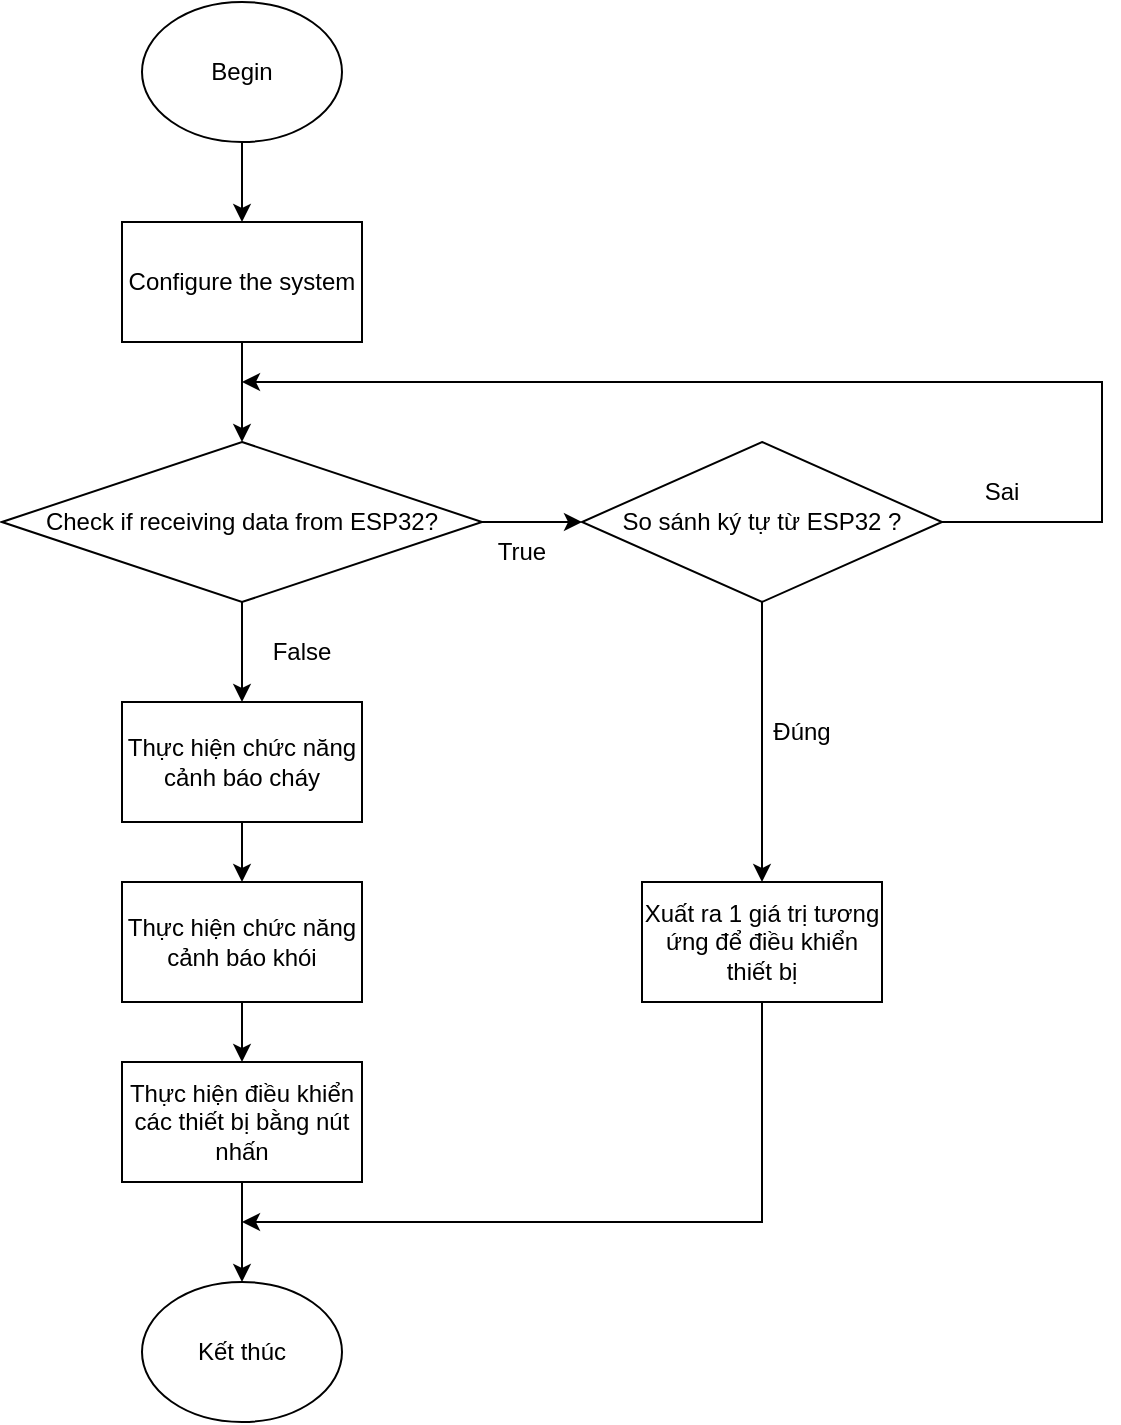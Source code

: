 <mxfile version="26.2.3">
  <diagram id="C5RBs43oDa-KdzZeNtuy" name="Page-1">
    <mxGraphModel dx="1428" dy="785" grid="1" gridSize="10" guides="1" tooltips="1" connect="1" arrows="1" fold="1" page="1" pageScale="1" pageWidth="827" pageHeight="1169" math="0" shadow="0">
      <root>
        <mxCell id="WIyWlLk6GJQsqaUBKTNV-0" />
        <mxCell id="WIyWlLk6GJQsqaUBKTNV-1" parent="WIyWlLk6GJQsqaUBKTNV-0" />
        <mxCell id="3e_58X6-XvjWUqyTM6S5-0" value="" style="edgeStyle=orthogonalEdgeStyle;rounded=0;orthogonalLoop=1;jettySize=auto;html=1;" parent="WIyWlLk6GJQsqaUBKTNV-1" source="aEcpb6OMDiBvzpBhtqqO-1" target="aEcpb6OMDiBvzpBhtqqO-18" edge="1">
          <mxGeometry relative="1" as="geometry" />
        </mxCell>
        <mxCell id="aEcpb6OMDiBvzpBhtqqO-1" value="Begin" style="ellipse;whiteSpace=wrap;html=1;" parent="WIyWlLk6GJQsqaUBKTNV-1" vertex="1">
          <mxGeometry x="310" y="210" width="100" height="70" as="geometry" />
        </mxCell>
        <mxCell id="aEcpb6OMDiBvzpBhtqqO-22" style="edgeStyle=orthogonalEdgeStyle;rounded=0;orthogonalLoop=1;jettySize=auto;html=1;exitX=0.5;exitY=1;exitDx=0;exitDy=0;" parent="WIyWlLk6GJQsqaUBKTNV-1" edge="1">
          <mxGeometry relative="1" as="geometry">
            <mxPoint x="360" y="560" as="targetPoint" />
            <mxPoint x="360" y="510" as="sourcePoint" />
          </mxGeometry>
        </mxCell>
        <mxCell id="3e_58X6-XvjWUqyTM6S5-5" value="" style="edgeStyle=orthogonalEdgeStyle;rounded=0;orthogonalLoop=1;jettySize=auto;html=1;" parent="WIyWlLk6GJQsqaUBKTNV-1" source="aEcpb6OMDiBvzpBhtqqO-2" target="aEcpb6OMDiBvzpBhtqqO-20" edge="1">
          <mxGeometry relative="1" as="geometry" />
        </mxCell>
        <mxCell id="aEcpb6OMDiBvzpBhtqqO-2" value="Check if receiving data from ESP32?" style="rhombus;whiteSpace=wrap;html=1;" parent="WIyWlLk6GJQsqaUBKTNV-1" vertex="1">
          <mxGeometry x="240" y="430" width="240" height="80" as="geometry" />
        </mxCell>
        <mxCell id="aEcpb6OMDiBvzpBhtqqO-4" value="True" style="text;html=1;align=center;verticalAlign=middle;whiteSpace=wrap;rounded=0;" parent="WIyWlLk6GJQsqaUBKTNV-1" vertex="1">
          <mxGeometry x="470" y="470" width="60" height="30" as="geometry" />
        </mxCell>
        <mxCell id="aEcpb6OMDiBvzpBhtqqO-6" value="False" style="text;html=1;align=center;verticalAlign=middle;whiteSpace=wrap;rounded=0;" parent="WIyWlLk6GJQsqaUBKTNV-1" vertex="1">
          <mxGeometry x="360" y="520" width="60" height="30" as="geometry" />
        </mxCell>
        <mxCell id="aEcpb6OMDiBvzpBhtqqO-11" value="Sai" style="text;html=1;align=center;verticalAlign=middle;whiteSpace=wrap;rounded=0;" parent="WIyWlLk6GJQsqaUBKTNV-1" vertex="1">
          <mxGeometry x="710" y="440" width="60" height="30" as="geometry" />
        </mxCell>
        <mxCell id="aEcpb6OMDiBvzpBhtqqO-16" value="" style="endArrow=classic;html=1;rounded=0;exitX=0.5;exitY=1;exitDx=0;exitDy=0;" parent="WIyWlLk6GJQsqaUBKTNV-1" source="VVWvHMrJEC_OictwJcj_-5" edge="1">
          <mxGeometry width="50" height="50" relative="1" as="geometry">
            <mxPoint x="360" y="790" as="sourcePoint" />
            <mxPoint x="360" y="740" as="targetPoint" />
          </mxGeometry>
        </mxCell>
        <mxCell id="aEcpb6OMDiBvzpBhtqqO-17" value="Kết thúc" style="ellipse;whiteSpace=wrap;html=1;" parent="WIyWlLk6GJQsqaUBKTNV-1" vertex="1">
          <mxGeometry x="310" y="850" width="100" height="70" as="geometry" />
        </mxCell>
        <mxCell id="aEcpb6OMDiBvzpBhtqqO-19" style="edgeStyle=orthogonalEdgeStyle;rounded=0;orthogonalLoop=1;jettySize=auto;html=1;exitX=0.5;exitY=1;exitDx=0;exitDy=0;entryX=0.5;entryY=0;entryDx=0;entryDy=0;" parent="WIyWlLk6GJQsqaUBKTNV-1" source="aEcpb6OMDiBvzpBhtqqO-18" target="aEcpb6OMDiBvzpBhtqqO-2" edge="1">
          <mxGeometry relative="1" as="geometry" />
        </mxCell>
        <mxCell id="aEcpb6OMDiBvzpBhtqqO-18" value="Configure the system" style="rounded=0;whiteSpace=wrap;html=1;" parent="WIyWlLk6GJQsqaUBKTNV-1" vertex="1">
          <mxGeometry x="300" y="320" width="120" height="60" as="geometry" />
        </mxCell>
        <mxCell id="aEcpb6OMDiBvzpBhtqqO-26" style="edgeStyle=orthogonalEdgeStyle;rounded=0;orthogonalLoop=1;jettySize=auto;html=1;exitX=0.5;exitY=1;exitDx=0;exitDy=0;entryX=0.5;entryY=0;entryDx=0;entryDy=0;" parent="WIyWlLk6GJQsqaUBKTNV-1" source="aEcpb6OMDiBvzpBhtqqO-20" target="aEcpb6OMDiBvzpBhtqqO-25" edge="1">
          <mxGeometry relative="1" as="geometry" />
        </mxCell>
        <mxCell id="aEcpb6OMDiBvzpBhtqqO-20" value="So sánh ký tự từ ESP32 ?" style="rhombus;whiteSpace=wrap;html=1;" parent="WIyWlLk6GJQsqaUBKTNV-1" vertex="1">
          <mxGeometry x="530" y="430" width="180" height="80" as="geometry" />
        </mxCell>
        <mxCell id="aEcpb6OMDiBvzpBhtqqO-25" value="Xuất ra 1 giá trị tương ứng để điều khiển thiết bị" style="rounded=0;whiteSpace=wrap;html=1;" parent="WIyWlLk6GJQsqaUBKTNV-1" vertex="1">
          <mxGeometry x="560" y="650" width="120" height="60" as="geometry" />
        </mxCell>
        <mxCell id="aEcpb6OMDiBvzpBhtqqO-29" value="Đúng" style="text;html=1;align=center;verticalAlign=middle;whiteSpace=wrap;rounded=0;" parent="WIyWlLk6GJQsqaUBKTNV-1" vertex="1">
          <mxGeometry x="610" y="560" width="60" height="30" as="geometry" />
        </mxCell>
        <mxCell id="VVWvHMrJEC_OictwJcj_-6" value="" style="edgeStyle=orthogonalEdgeStyle;rounded=0;orthogonalLoop=1;jettySize=auto;html=1;" parent="WIyWlLk6GJQsqaUBKTNV-1" source="VVWvHMrJEC_OictwJcj_-4" target="VVWvHMrJEC_OictwJcj_-5" edge="1">
          <mxGeometry relative="1" as="geometry" />
        </mxCell>
        <mxCell id="VVWvHMrJEC_OictwJcj_-4" value="Thực hiện chức năng cảnh báo cháy" style="rounded=0;whiteSpace=wrap;html=1;" parent="WIyWlLk6GJQsqaUBKTNV-1" vertex="1">
          <mxGeometry x="300" y="560" width="120" height="60" as="geometry" />
        </mxCell>
        <mxCell id="VVWvHMrJEC_OictwJcj_-5" value="Thực hiện chức năng cảnh báo khói" style="rounded=0;whiteSpace=wrap;html=1;" parent="WIyWlLk6GJQsqaUBKTNV-1" vertex="1">
          <mxGeometry x="300" y="650" width="120" height="60" as="geometry" />
        </mxCell>
        <mxCell id="3e_58X6-XvjWUqyTM6S5-3" value="" style="edgeStyle=orthogonalEdgeStyle;rounded=0;orthogonalLoop=1;jettySize=auto;html=1;" parent="WIyWlLk6GJQsqaUBKTNV-1" source="3e_58X6-XvjWUqyTM6S5-2" target="aEcpb6OMDiBvzpBhtqqO-17" edge="1">
          <mxGeometry relative="1" as="geometry" />
        </mxCell>
        <mxCell id="3e_58X6-XvjWUqyTM6S5-2" value="Thực hiện điều khiển các thiết bị bằng nút nhấn" style="rounded=0;whiteSpace=wrap;html=1;" parent="WIyWlLk6GJQsqaUBKTNV-1" vertex="1">
          <mxGeometry x="300" y="740" width="120" height="60" as="geometry" />
        </mxCell>
        <mxCell id="3e_58X6-XvjWUqyTM6S5-4" value="" style="endArrow=classic;html=1;rounded=0;exitX=0.5;exitY=1;exitDx=0;exitDy=0;" parent="WIyWlLk6GJQsqaUBKTNV-1" source="aEcpb6OMDiBvzpBhtqqO-25" edge="1">
          <mxGeometry width="50" height="50" relative="1" as="geometry">
            <mxPoint x="350" y="640" as="sourcePoint" />
            <mxPoint x="360" y="820" as="targetPoint" />
            <Array as="points">
              <mxPoint x="620" y="820" />
              <mxPoint x="450" y="820" />
            </Array>
          </mxGeometry>
        </mxCell>
        <mxCell id="3e_58X6-XvjWUqyTM6S5-6" value="" style="endArrow=classic;html=1;rounded=0;exitX=1;exitY=0.5;exitDx=0;exitDy=0;" parent="WIyWlLk6GJQsqaUBKTNV-1" source="aEcpb6OMDiBvzpBhtqqO-20" edge="1">
          <mxGeometry width="50" height="50" relative="1" as="geometry">
            <mxPoint x="370" y="550" as="sourcePoint" />
            <mxPoint x="360" y="400" as="targetPoint" />
            <Array as="points">
              <mxPoint x="790" y="470" />
              <mxPoint x="790" y="400" />
            </Array>
          </mxGeometry>
        </mxCell>
      </root>
    </mxGraphModel>
  </diagram>
</mxfile>
